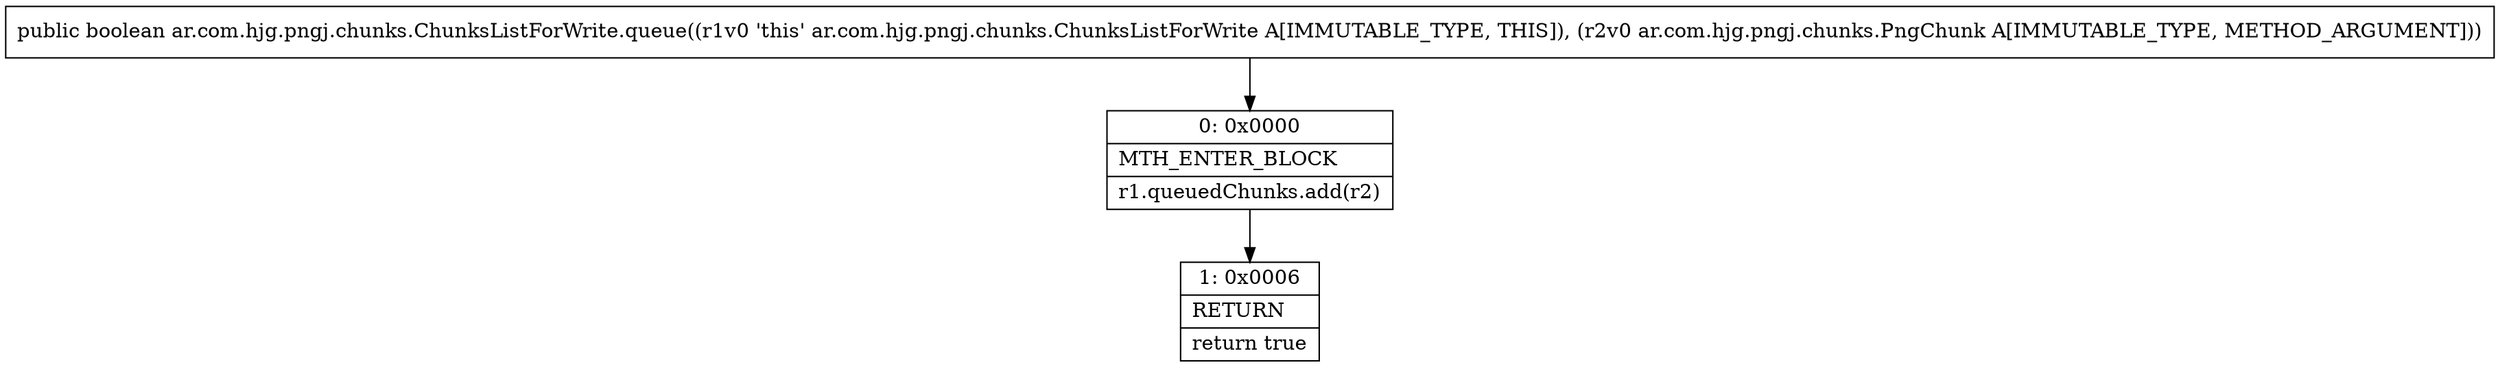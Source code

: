 digraph "CFG forar.com.hjg.pngj.chunks.ChunksListForWrite.queue(Lar\/com\/hjg\/pngj\/chunks\/PngChunk;)Z" {
Node_0 [shape=record,label="{0\:\ 0x0000|MTH_ENTER_BLOCK\l|r1.queuedChunks.add(r2)\l}"];
Node_1 [shape=record,label="{1\:\ 0x0006|RETURN\l|return true\l}"];
MethodNode[shape=record,label="{public boolean ar.com.hjg.pngj.chunks.ChunksListForWrite.queue((r1v0 'this' ar.com.hjg.pngj.chunks.ChunksListForWrite A[IMMUTABLE_TYPE, THIS]), (r2v0 ar.com.hjg.pngj.chunks.PngChunk A[IMMUTABLE_TYPE, METHOD_ARGUMENT])) }"];
MethodNode -> Node_0;
Node_0 -> Node_1;
}

